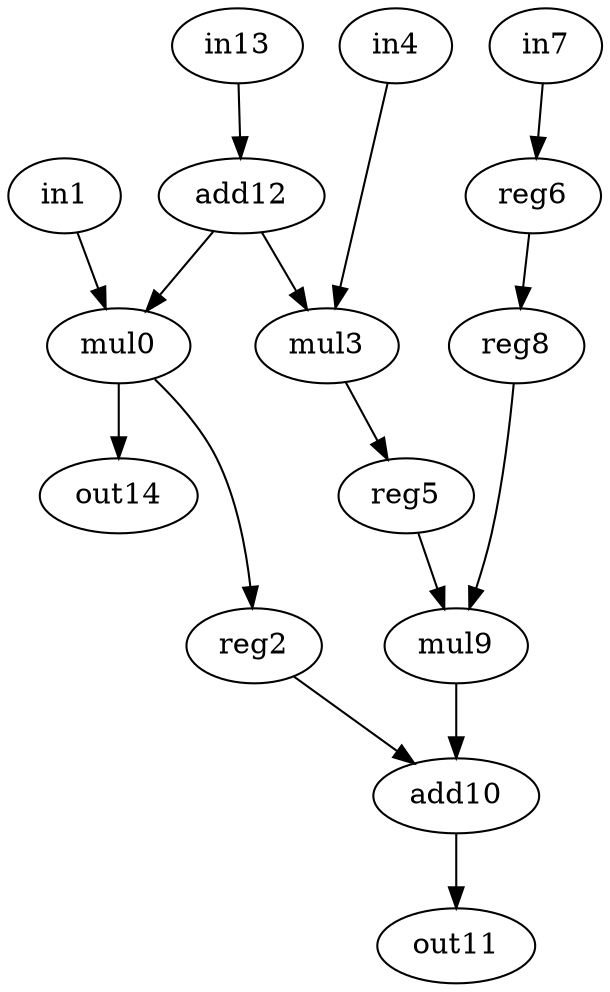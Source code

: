 digraph g {
0 [label = mul0;op = mul;]
1 [label = in1;op = in;]
2 [label = add10;op = add;]
3 [label = out11;op = out;]
4 [label = add12;op = addi;value = 2;]
5 [label = in13;op = in;]
6 [label = out14;op = out;]
7 [label = reg2;op = reg;]
8 [label = mul3;op = mul;]
9 [label = in4;op = in;]
10 [label = reg5;op = reg;]
11 [label = reg6;op = reg;]
12 [label = in7;op = in;]
13 [label = reg8;op = reg;]
14 [label = mul9;op = mul;]
0 -> 7 [port=0; weight=0;]
0 -> 6 [port=0; weight=1;]
1 -> 0 [port=0; weight=0;]
2 -> 3 [port=0; weight=0;]
4 -> 0 [port=1; weight=0;]
4 -> 8 [port=0; weight=0;]
5 -> 4 [port=0; weight=0;]
7 -> 2 [port=0; weight=0;]
8 -> 10 [port=0; weight=0;]
9 -> 8 [port=1; weight=0;]
10 -> 14 [port=0; weight=0;]
11 -> 13 [port=0; weight=0;]
12 -> 11 [port=0; weight=0;]
13 -> 14 [port=1; weight=0;]
14 -> 2 [port=1; weight=1;]
}
